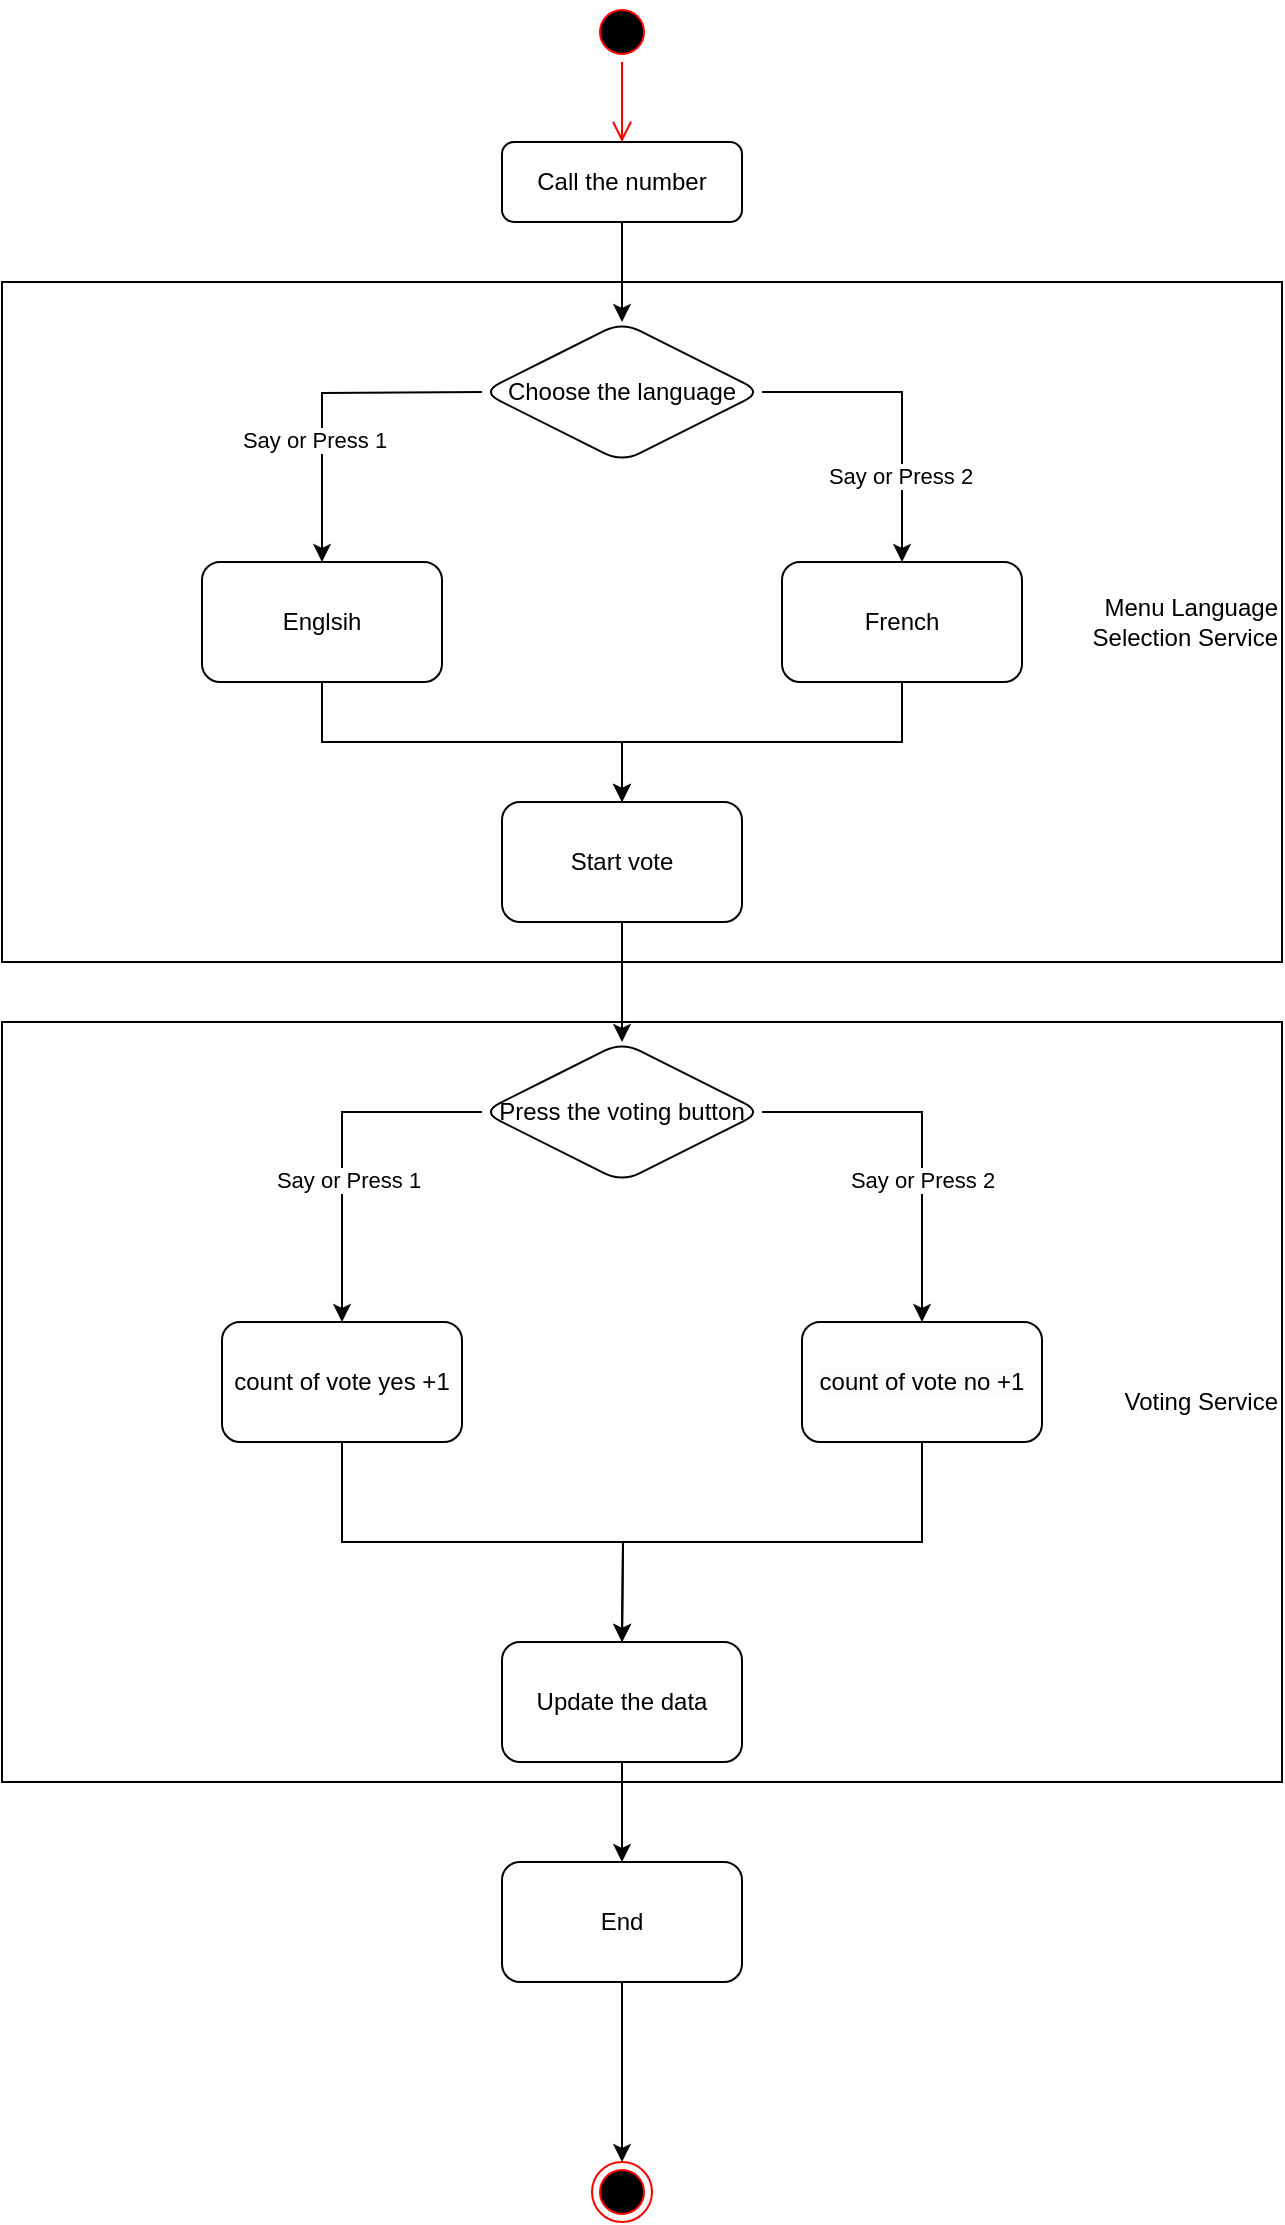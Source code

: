 <mxfile version="21.2.3" type="device">
  <diagram id="C5RBs43oDa-KdzZeNtuy" name="Page-1">
    <mxGraphModel dx="1676" dy="581" grid="1" gridSize="10" guides="1" tooltips="1" connect="1" arrows="1" fold="1" page="1" pageScale="1" pageWidth="827" pageHeight="1169" math="0" shadow="0">
      <root>
        <mxCell id="WIyWlLk6GJQsqaUBKTNV-0" />
        <mxCell id="WIyWlLk6GJQsqaUBKTNV-1" parent="WIyWlLk6GJQsqaUBKTNV-0" />
        <mxCell id="2dJOLBbKOTv-pol8t2Nl-17" value="&amp;nbsp;Voting&amp;nbsp;Service" style="rounded=0;whiteSpace=wrap;html=1;align=right;" vertex="1" parent="WIyWlLk6GJQsqaUBKTNV-1">
          <mxGeometry x="-90" y="520" width="640" height="380" as="geometry" />
        </mxCell>
        <mxCell id="2dJOLBbKOTv-pol8t2Nl-16" value="&amp;nbsp;Menu Language&lt;br&gt;Selection Service" style="rounded=0;whiteSpace=wrap;html=1;align=right;" vertex="1" parent="WIyWlLk6GJQsqaUBKTNV-1">
          <mxGeometry x="-90" y="150" width="640" height="340" as="geometry" />
        </mxCell>
        <mxCell id="2dJOLBbKOTv-pol8t2Nl-4" value="" style="edgeStyle=orthogonalEdgeStyle;rounded=0;orthogonalLoop=1;jettySize=auto;html=1;" edge="1" parent="WIyWlLk6GJQsqaUBKTNV-1" source="WIyWlLk6GJQsqaUBKTNV-3" target="2dJOLBbKOTv-pol8t2Nl-3">
          <mxGeometry relative="1" as="geometry" />
        </mxCell>
        <mxCell id="WIyWlLk6GJQsqaUBKTNV-3" value="Call the number" style="rounded=1;whiteSpace=wrap;html=1;fontSize=12;glass=0;strokeWidth=1;shadow=0;" parent="WIyWlLk6GJQsqaUBKTNV-1" vertex="1">
          <mxGeometry x="160" y="80" width="120" height="40" as="geometry" />
        </mxCell>
        <mxCell id="uZqd9fqqcg-KaMI8_r-Z-13" value="" style="edgeStyle=orthogonalEdgeStyle;rounded=0;orthogonalLoop=1;jettySize=auto;html=1;" parent="WIyWlLk6GJQsqaUBKTNV-1" source="uZqd9fqqcg-KaMI8_r-Z-8" target="uZqd9fqqcg-KaMI8_r-Z-12" edge="1">
          <mxGeometry relative="1" as="geometry" />
        </mxCell>
        <mxCell id="uZqd9fqqcg-KaMI8_r-Z-17" value="Say or Press 1" style="edgeLabel;html=1;align=center;verticalAlign=middle;resizable=0;points=[];" parent="uZqd9fqqcg-KaMI8_r-Z-13" vertex="1" connectable="0">
          <mxGeometry x="0.189" y="3" relative="1" as="geometry">
            <mxPoint as="offset" />
          </mxGeometry>
        </mxCell>
        <mxCell id="uZqd9fqqcg-KaMI8_r-Z-15" value="" style="edgeStyle=orthogonalEdgeStyle;rounded=0;orthogonalLoop=1;jettySize=auto;html=1;" parent="WIyWlLk6GJQsqaUBKTNV-1" source="uZqd9fqqcg-KaMI8_r-Z-8" target="uZqd9fqqcg-KaMI8_r-Z-14" edge="1">
          <mxGeometry relative="1" as="geometry" />
        </mxCell>
        <mxCell id="uZqd9fqqcg-KaMI8_r-Z-18" value="Say or Press 2" style="edgeLabel;html=1;align=center;verticalAlign=middle;resizable=0;points=[];" parent="uZqd9fqqcg-KaMI8_r-Z-15" vertex="1" connectable="0">
          <mxGeometry x="0.232" relative="1" as="geometry">
            <mxPoint as="offset" />
          </mxGeometry>
        </mxCell>
        <mxCell id="uZqd9fqqcg-KaMI8_r-Z-8" value="Press the voting button" style="rhombus;whiteSpace=wrap;html=1;rounded=1;glass=0;strokeWidth=1;shadow=0;" parent="WIyWlLk6GJQsqaUBKTNV-1" vertex="1">
          <mxGeometry x="150" y="530" width="140" height="70" as="geometry" />
        </mxCell>
        <mxCell id="uZqd9fqqcg-KaMI8_r-Z-20" value="" style="edgeStyle=orthogonalEdgeStyle;rounded=0;orthogonalLoop=1;jettySize=auto;html=1;exitX=0.5;exitY=1;exitDx=0;exitDy=0;" parent="WIyWlLk6GJQsqaUBKTNV-1" source="uZqd9fqqcg-KaMI8_r-Z-12" edge="1">
          <mxGeometry relative="1" as="geometry">
            <mxPoint x="220" y="830" as="targetPoint" />
          </mxGeometry>
        </mxCell>
        <mxCell id="uZqd9fqqcg-KaMI8_r-Z-12" value="count of vote yes +1" style="whiteSpace=wrap;html=1;rounded=1;glass=0;strokeWidth=1;shadow=0;" parent="WIyWlLk6GJQsqaUBKTNV-1" vertex="1">
          <mxGeometry x="20" y="670" width="120" height="60" as="geometry" />
        </mxCell>
        <mxCell id="uZqd9fqqcg-KaMI8_r-Z-14" value="&lt;meta charset=&quot;utf-8&quot;&gt;&lt;span style=&quot;color: rgb(0, 0, 0); font-family: Helvetica; font-size: 12px; font-style: normal; font-variant-ligatures: normal; font-variant-caps: normal; font-weight: 400; letter-spacing: normal; orphans: 2; text-align: center; text-indent: 0px; text-transform: none; widows: 2; word-spacing: 0px; -webkit-text-stroke-width: 0px; background-color: rgb(251, 251, 251); text-decoration-thickness: initial; text-decoration-style: initial; text-decoration-color: initial; float: none; display: inline !important;&quot;&gt;count of vote no +1&lt;/span&gt;" style="whiteSpace=wrap;html=1;rounded=1;glass=0;strokeWidth=1;shadow=0;" parent="WIyWlLk6GJQsqaUBKTNV-1" vertex="1">
          <mxGeometry x="310" y="670" width="120" height="60" as="geometry" />
        </mxCell>
        <mxCell id="uZqd9fqqcg-KaMI8_r-Z-24" value="" style="edgeStyle=orthogonalEdgeStyle;rounded=0;orthogonalLoop=1;jettySize=auto;html=1;" parent="WIyWlLk6GJQsqaUBKTNV-1" source="yB4L-ewr2lmScL96qsFM-0" target="uZqd9fqqcg-KaMI8_r-Z-23" edge="1">
          <mxGeometry relative="1" as="geometry">
            <mxPoint x="220" y="910" as="sourcePoint" />
          </mxGeometry>
        </mxCell>
        <mxCell id="uZqd9fqqcg-KaMI8_r-Z-22" value="" style="edgeStyle=orthogonalEdgeStyle;rounded=0;orthogonalLoop=1;jettySize=auto;html=1;exitX=0.5;exitY=1;exitDx=0;exitDy=0;entryX=0.5;entryY=0;entryDx=0;entryDy=0;" parent="WIyWlLk6GJQsqaUBKTNV-1" source="uZqd9fqqcg-KaMI8_r-Z-14" edge="1">
          <mxGeometry relative="1" as="geometry">
            <mxPoint x="90" y="740" as="sourcePoint" />
            <mxPoint x="220" y="830" as="targetPoint" />
          </mxGeometry>
        </mxCell>
        <mxCell id="uZqd9fqqcg-KaMI8_r-Z-23" value="End" style="whiteSpace=wrap;html=1;rounded=1;glass=0;strokeWidth=1;shadow=0;" parent="WIyWlLk6GJQsqaUBKTNV-1" vertex="1">
          <mxGeometry x="160" y="940" width="120" height="60" as="geometry" />
        </mxCell>
        <mxCell id="uZqd9fqqcg-KaMI8_r-Z-27" value="" style="ellipse;html=1;shape=startState;fillColor=#000000;strokeColor=#ff0000;" parent="WIyWlLk6GJQsqaUBKTNV-1" vertex="1">
          <mxGeometry x="205" y="10" width="30" height="30" as="geometry" />
        </mxCell>
        <mxCell id="uZqd9fqqcg-KaMI8_r-Z-28" value="" style="edgeStyle=orthogonalEdgeStyle;html=1;verticalAlign=bottom;endArrow=open;endSize=8;strokeColor=#ff0000;rounded=0;entryX=0.5;entryY=0;entryDx=0;entryDy=0;" parent="WIyWlLk6GJQsqaUBKTNV-1" source="uZqd9fqqcg-KaMI8_r-Z-27" target="WIyWlLk6GJQsqaUBKTNV-3" edge="1">
          <mxGeometry relative="1" as="geometry">
            <mxPoint x="220" y="150" as="targetPoint" />
          </mxGeometry>
        </mxCell>
        <mxCell id="uZqd9fqqcg-KaMI8_r-Z-30" value="" style="ellipse;html=1;shape=endState;fillColor=#000000;strokeColor=#ff0000;" parent="WIyWlLk6GJQsqaUBKTNV-1" vertex="1">
          <mxGeometry x="205" y="1090" width="30" height="30" as="geometry" />
        </mxCell>
        <mxCell id="uZqd9fqqcg-KaMI8_r-Z-31" value="" style="endArrow=classic;html=1;rounded=0;exitX=0.5;exitY=1;exitDx=0;exitDy=0;entryX=0.5;entryY=0;entryDx=0;entryDy=0;" parent="WIyWlLk6GJQsqaUBKTNV-1" source="uZqd9fqqcg-KaMI8_r-Z-23" edge="1">
          <mxGeometry width="50" height="50" relative="1" as="geometry">
            <mxPoint x="320" y="1060" as="sourcePoint" />
            <mxPoint x="220" y="1090" as="targetPoint" />
          </mxGeometry>
        </mxCell>
        <mxCell id="yB4L-ewr2lmScL96qsFM-0" value="Update the data" style="whiteSpace=wrap;html=1;rounded=1;glass=0;strokeWidth=1;shadow=0;" parent="WIyWlLk6GJQsqaUBKTNV-1" vertex="1">
          <mxGeometry x="160" y="830" width="120" height="60" as="geometry" />
        </mxCell>
        <mxCell id="2dJOLBbKOTv-pol8t2Nl-6" value="" style="edgeStyle=orthogonalEdgeStyle;rounded=0;orthogonalLoop=1;jettySize=auto;html=1;" edge="1" parent="WIyWlLk6GJQsqaUBKTNV-1" target="2dJOLBbKOTv-pol8t2Nl-5">
          <mxGeometry relative="1" as="geometry">
            <mxPoint x="150" y="205" as="sourcePoint" />
          </mxGeometry>
        </mxCell>
        <mxCell id="2dJOLBbKOTv-pol8t2Nl-7" value="Say or Press 1" style="edgeLabel;html=1;align=center;verticalAlign=middle;resizable=0;points=[];" vertex="1" connectable="0" parent="2dJOLBbKOTv-pol8t2Nl-6">
          <mxGeometry x="0.252" y="-4" relative="1" as="geometry">
            <mxPoint as="offset" />
          </mxGeometry>
        </mxCell>
        <mxCell id="2dJOLBbKOTv-pol8t2Nl-9" value="" style="edgeStyle=orthogonalEdgeStyle;rounded=0;orthogonalLoop=1;jettySize=auto;html=1;" edge="1" parent="WIyWlLk6GJQsqaUBKTNV-1" source="2dJOLBbKOTv-pol8t2Nl-3" target="2dJOLBbKOTv-pol8t2Nl-8">
          <mxGeometry relative="1" as="geometry" />
        </mxCell>
        <mxCell id="2dJOLBbKOTv-pol8t2Nl-10" value="Say or Press 2" style="edgeLabel;html=1;align=center;verticalAlign=middle;resizable=0;points=[];" vertex="1" connectable="0" parent="2dJOLBbKOTv-pol8t2Nl-9">
          <mxGeometry x="0.44" y="-1" relative="1" as="geometry">
            <mxPoint as="offset" />
          </mxGeometry>
        </mxCell>
        <mxCell id="2dJOLBbKOTv-pol8t2Nl-3" value="Choose the language" style="rhombus;whiteSpace=wrap;html=1;rounded=1;glass=0;strokeWidth=1;shadow=0;" vertex="1" parent="WIyWlLk6GJQsqaUBKTNV-1">
          <mxGeometry x="150" y="170" width="140" height="70" as="geometry" />
        </mxCell>
        <mxCell id="2dJOLBbKOTv-pol8t2Nl-12" value="" style="edgeStyle=orthogonalEdgeStyle;rounded=0;orthogonalLoop=1;jettySize=auto;html=1;exitX=0.5;exitY=1;exitDx=0;exitDy=0;" edge="1" parent="WIyWlLk6GJQsqaUBKTNV-1" source="2dJOLBbKOTv-pol8t2Nl-5" target="2dJOLBbKOTv-pol8t2Nl-11">
          <mxGeometry relative="1" as="geometry" />
        </mxCell>
        <mxCell id="2dJOLBbKOTv-pol8t2Nl-5" value="Englsih" style="whiteSpace=wrap;html=1;rounded=1;glass=0;strokeWidth=1;shadow=0;" vertex="1" parent="WIyWlLk6GJQsqaUBKTNV-1">
          <mxGeometry x="10" y="290" width="120" height="60" as="geometry" />
        </mxCell>
        <mxCell id="2dJOLBbKOTv-pol8t2Nl-13" value="" style="edgeStyle=orthogonalEdgeStyle;rounded=0;orthogonalLoop=1;jettySize=auto;html=1;entryX=0.5;entryY=0;entryDx=0;entryDy=0;exitX=0.5;exitY=1;exitDx=0;exitDy=0;" edge="1" parent="WIyWlLk6GJQsqaUBKTNV-1" source="2dJOLBbKOTv-pol8t2Nl-8" target="2dJOLBbKOTv-pol8t2Nl-11">
          <mxGeometry relative="1" as="geometry" />
        </mxCell>
        <mxCell id="2dJOLBbKOTv-pol8t2Nl-8" value="French" style="whiteSpace=wrap;html=1;rounded=1;glass=0;strokeWidth=1;shadow=0;" vertex="1" parent="WIyWlLk6GJQsqaUBKTNV-1">
          <mxGeometry x="300" y="290" width="120" height="60" as="geometry" />
        </mxCell>
        <mxCell id="2dJOLBbKOTv-pol8t2Nl-14" value="" style="edgeStyle=orthogonalEdgeStyle;rounded=0;orthogonalLoop=1;jettySize=auto;html=1;" edge="1" parent="WIyWlLk6GJQsqaUBKTNV-1" source="2dJOLBbKOTv-pol8t2Nl-11" target="uZqd9fqqcg-KaMI8_r-Z-8">
          <mxGeometry relative="1" as="geometry" />
        </mxCell>
        <mxCell id="2dJOLBbKOTv-pol8t2Nl-11" value="Start vote" style="whiteSpace=wrap;html=1;rounded=1;glass=0;strokeWidth=1;shadow=0;" vertex="1" parent="WIyWlLk6GJQsqaUBKTNV-1">
          <mxGeometry x="160" y="410" width="120" height="60" as="geometry" />
        </mxCell>
      </root>
    </mxGraphModel>
  </diagram>
</mxfile>
